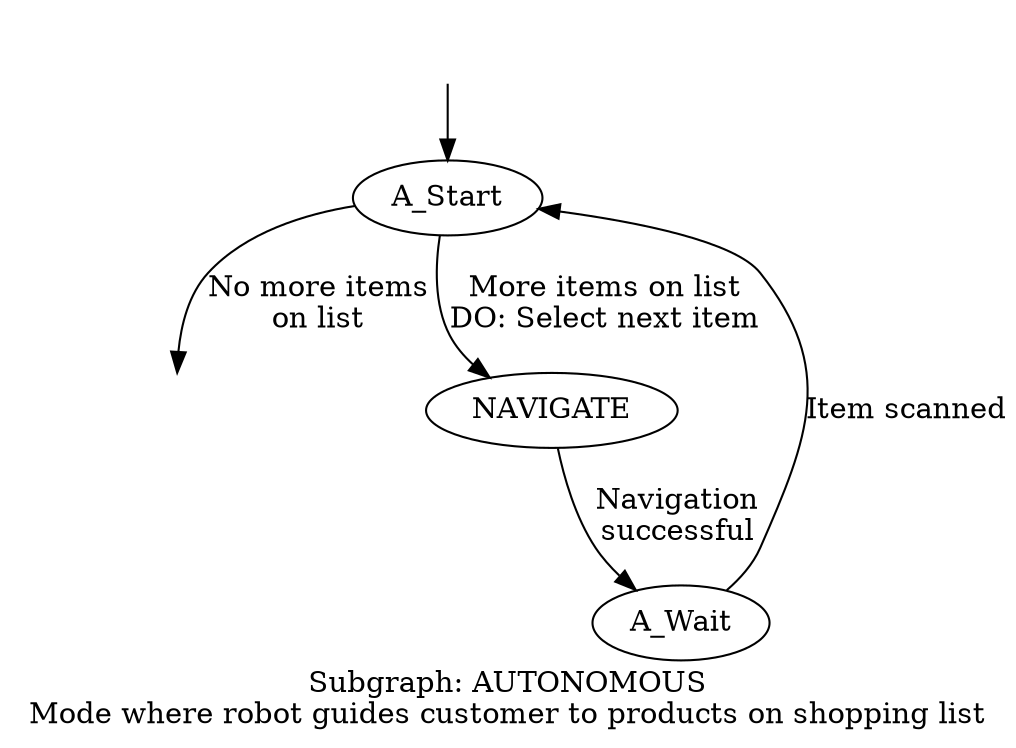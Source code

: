 digraph finite_state_machine {

        label = "Subgraph: AUTONOMOUS\nMode where robot guides customer to products on shopping list";
        A_invisible_start [ style=invis ]
        A_invisible_end [ style=invis ]
        A_invisible_start -> A_Start
        A_NAVIGATE [label="NAVIGATE"]
        A_Wait -> A_Start [ label="Item scanned" ]
        A_Start -> A_NAVIGATE [ label="More items on list\nDO: Select next item" ]
        A_NAVIGATE -> A_Wait [ label = "Navigation\nsuccessful" ];
        A_Start -> A_invisible_end [ label = "No more items\non list" ]


    
}
